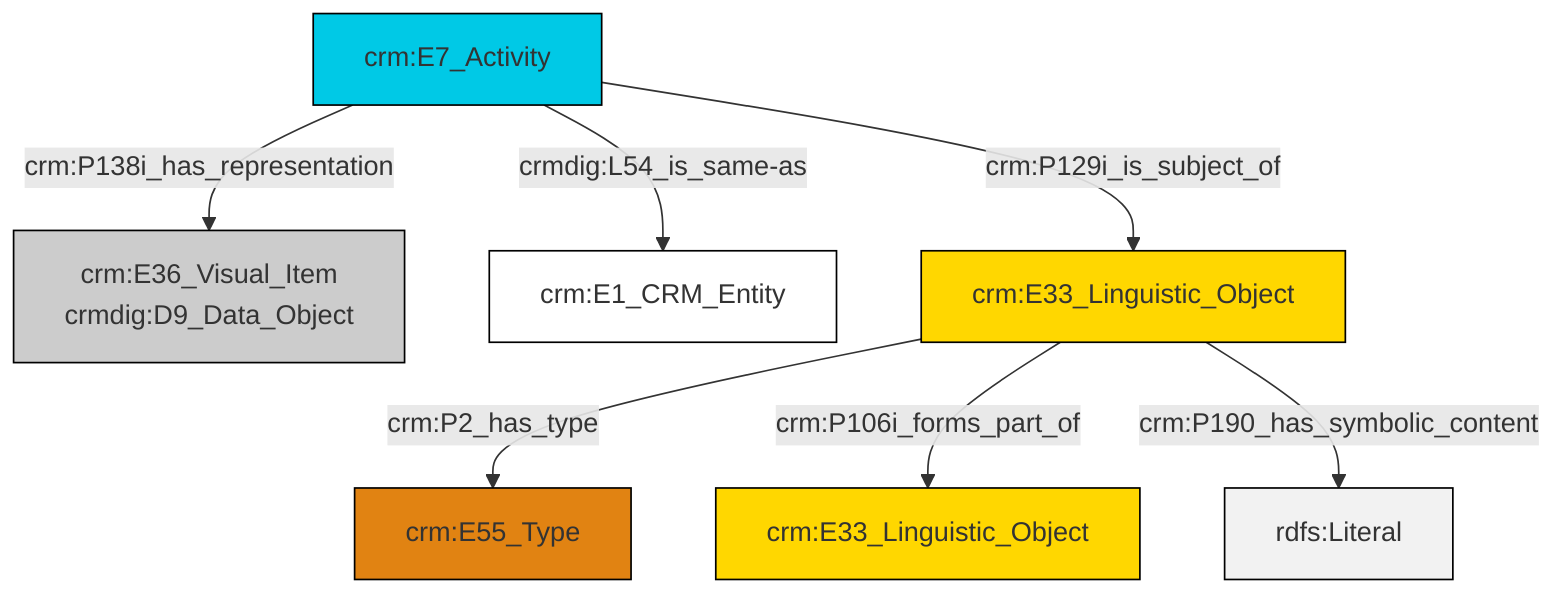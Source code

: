 graph TD
classDef Literal fill:#f2f2f2,stroke:#000000;
classDef CRM_Entity fill:#FFFFFF,stroke:#000000;
classDef Temporal_Entity fill:#00C9E6, stroke:#000000;
classDef Type fill:#E18312, stroke:#000000;
classDef Time-Span fill:#2C9C91, stroke:#000000;
classDef Appellation fill:#FFEB7F, stroke:#000000;
classDef Place fill:#008836, stroke:#000000;
classDef Persistent_Item fill:#B266B2, stroke:#000000;
classDef Conceptual_Object fill:#FFD700, stroke:#000000;
classDef Physical_Thing fill:#D2B48C, stroke:#000000;
classDef Actor fill:#f58aad, stroke:#000000;
classDef PC_Classes fill:#4ce600, stroke:#000000;
classDef Multi fill:#cccccc,stroke:#000000;

2["crm:E7_Activity"]:::Temporal_Entity -->|crmdig:L54_is_same-as| 3["crm:E1_CRM_Entity"]:::CRM_Entity
2["crm:E7_Activity"]:::Temporal_Entity -->|crm:P138i_has_representation| 0["crm:E36_Visual_Item<br>crmdig:D9_Data_Object"]:::Multi
5["crm:E33_Linguistic_Object"]:::Conceptual_Object -->|crm:P2_has_type| 6["crm:E55_Type"]:::Type
2["crm:E7_Activity"]:::Temporal_Entity -->|crm:P129i_is_subject_of| 5["crm:E33_Linguistic_Object"]:::Conceptual_Object
5["crm:E33_Linguistic_Object"]:::Conceptual_Object -->|crm:P106i_forms_part_of| 7["crm:E33_Linguistic_Object"]:::Conceptual_Object
5["crm:E33_Linguistic_Object"]:::Conceptual_Object -->|crm:P190_has_symbolic_content| 11[rdfs:Literal]:::Literal